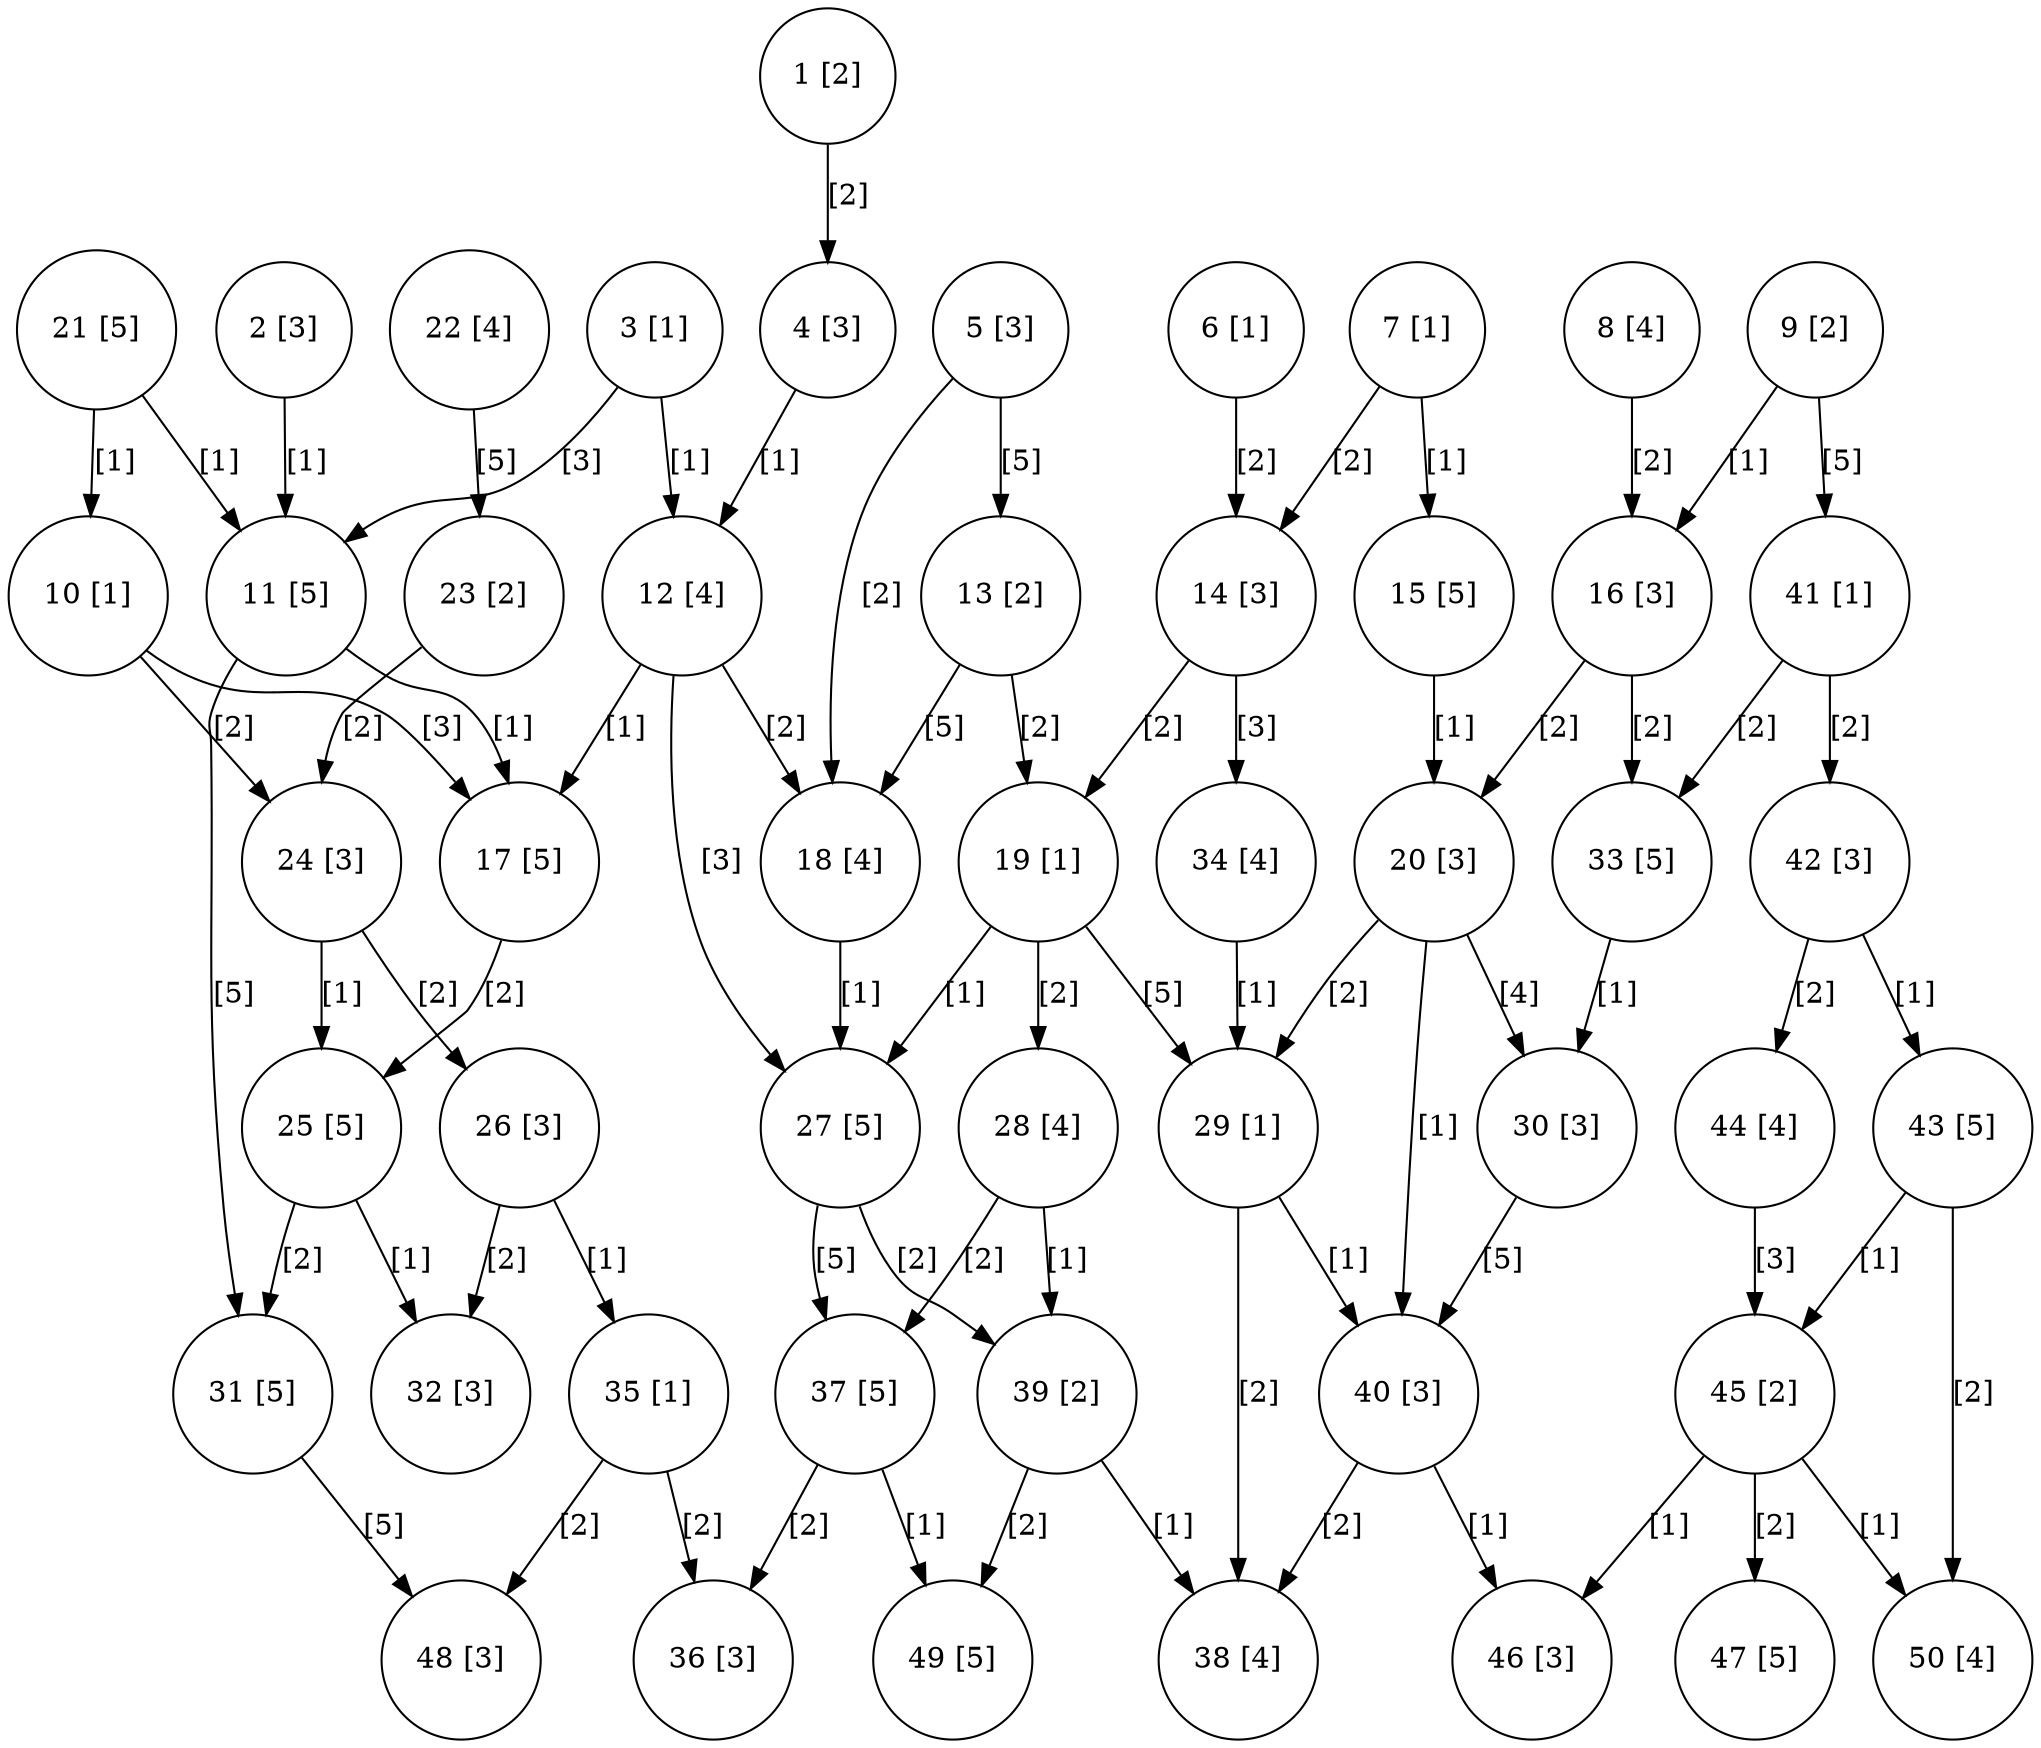 digraph {
    1 [shape=circle; label="1 [2]"]
    2 [shape=circle; label="2 [3]"]
    3 [shape=circle; label="3 [1]"]
    4 [shape=circle; label="4 [3]"]
    5 [shape=circle; label="5 [3]"]
    6 [shape=circle; label="6 [1]"]
    7 [shape=circle; label="7 [1]"]
    8 [shape=circle; label="8 [4]"]
    9 [shape=circle; label="9 [2]"]
    10 [shape=circle; label="10 [1]"]
    11 [shape=circle; label="11 [5]"]
    12 [shape=circle; label="12 [4]"]
    13 [shape=circle; label="13 [2]"]
    14 [shape=circle; label="14 [3]"]
    15 [shape=circle; label="15 [5]"]
    16 [shape=circle; label="16 [3]"]
    17 [shape=circle; label="17 [5]"]
    18 [shape=circle; label="18 [4]"]
    19 [shape=circle; label="19 [1]"]
    20 [shape=circle; label="20 [3]"]
    21 [shape=circle; label="21 [5]"]
    22 [shape=circle; label="22 [4]"]
    23 [shape=circle; label="23 [2]"]
    24 [shape=circle; label="24 [3]"]
    25 [shape=circle; label="25 [5]"]
    26 [shape=circle; label="26 [3]"]
    27 [shape=circle; label="27 [5]"]
    28 [shape=circle; label="28 [4]"]
    29 [shape=circle; label="29 [1]"]
    30 [shape=circle; label="30 [3]"]
    31 [shape=circle; label="31 [5]"]
    32 [shape=circle; label="32 [3]"]
    33 [shape=circle; label="33 [5]"]
    34 [shape=circle; label="34 [4]"]
    35 [shape=circle; label="35 [1]"]
    36 [shape=circle; label="36 [3]"]
    37 [shape=circle; label="37 [5]"]
    38 [shape=circle; label="38 [4]"]
    39 [shape=circle; label="39 [2]"]
    40 [shape=circle; label="40 [3]"]
    41 [shape=circle; label="41 [1]"]
    42 [shape=circle; label="42 [3]"]
    43 [shape=circle; label="43 [5]"]
    44 [shape=circle; label="44 [4]"]
    45 [shape=circle; label="45 [2]"]
    46 [shape=circle; label="46 [3]"]
    47 [shape=circle; label="47 [5]"]
    48 [shape=circle; label="48 [3]"]
    49 [shape=circle; label="49 [5]"]
    50 [shape=circle; label="50 [4]"]
    
    
    1 -> 4 [ label = "[2]" ];
    2 -> 11 [ label = "[1]" ];
    3 -> 11 [ label = "[3]" ];
    3 -> 12 [ label = "[1]" ];
    4 -> 12 [ label = "[1]" ];
    5 -> 18 [ label = "[2]" ];
    5 -> 13 [ label = "[5]" ];
    6 -> 14 [ label = "[2]" ];
    7 -> 14 [ label = "[2]" ];
    7 -> 15 [ label = "[1]" ];
    8 -> 16 [ label = "[2]" ];
    9 -> 16 [ label = "[1]" ];
    10 -> 17 [ label = "[3]" ];
    11 -> 17 [ label = "[1]" ];
    12 -> 17 [ label = "[1]" ];
    12 -> 18 [ label = "[2]" ];
    13 -> 18 [ label = "[5]" ];
    13 -> 19 [ label = "[2]" ];
    14 -> 19 [ label = "[2]" ];
    15 -> 20 [ label = "[1]" ];
    16 -> 20 [ label = "[2]" ];

    21 -> 10 [ label = "[1]" ];
    21 -> 11 [ label = "[1]" ];
    22 -> 23 [ label = "[5]" ];
    23 -> 24 [ label = "[2]" ];
    10 -> 24 [ label = "[2]" ];
    24 -> 25 [ label = "[1]" ];
    17 -> 25 [ label = "[2]" ];
    
    24 -> 26 [ label = "[2]" ];
    12 -> 27 [ label = "[3]" ];
    18 -> 27 [ label = "[1]" ];
    19 -> 27 [ label = "[1]" ];
    19 -> 28 [ label = "[2]" ];
    19 -> 29 [ label = "[5]" ];
    20 -> 29 [ label = "[2]" ];
    20 -> 30 [ label = "[4]" ];
    
    11 -> 31 [ label = "[5]" ];
    25 -> 31 [ label = "[2]" ];
    26 -> 32 [ label = "[2]" ];
    25 -> 32 [ label = "[1]" ];
    16 -> 33 [ label = "[2]" ];
    33 -> 30 [ label = "[1]" ];
    14 -> 34 [ label = "[3]" ];
    34 -> 29 [ label = "[1]" ];
    26 -> 35 [ label = "[1]" ];
    35 -> 36[ label = "[2]" ];
    27 -> 37 [ label = "[5]" ]
    
    28 -> 37 [ label = "[2]" ];
    37 -> 36 [ label = "[2]" ];
    28 -> 39 [ label = "[1]" ];
    27 -> 39 [ label = "[2]" ];
    29 -> 40 [ label = "[1]" ];
    20 -> 40 [ label = "[1]" ];
    30 -> 40 [ label = "[5]" ];
    29 -> 38 [ label = "[2]" ];
    40 -> 38 [ label = "[2]" ];
    39 -> 38 [ label = "[1]" ];
    
    9 -> 41 [ label = "[5]" ];
    41 -> 33 [ label = "[2]" ];
    41 -> 42 [ label = "[2]" ];
    42-> 43 [ label = "[1]" ];
    42 -> 44 [ label = "[2]" ];
    43 -> 45 [ label = "[1]" ];
    44 -> 45 [ label = "[3]" ];
    40-> 46 [ label = "[1]" ];
    45 -> 46 [ label = "[1]" ];
    45 -> 47 [ label = "[2]" ];
    31 -> 48 [ label = "[5]" ]
    35 -> 48 [ label = "[2]" ];
    39 -> 49 [ label = "[2]" ];
    37 -> 49 [ label = "[1]" ];
    43 -> 50 [ label = "[2]" ];
    45 -> 50 [ label = "[1]" ];
}